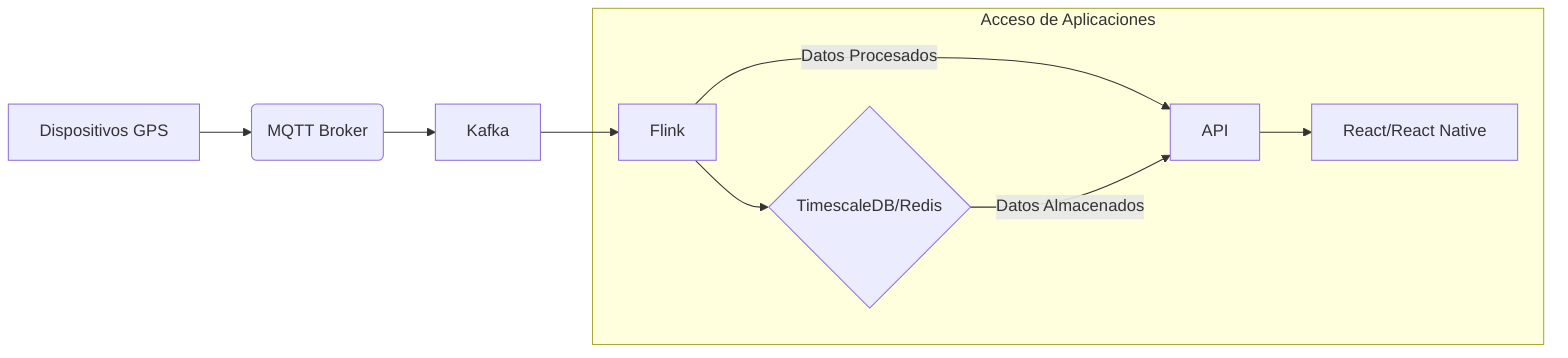 graph LR
    A[Dispositivos GPS] --> B(MQTT Broker)
    B --> C[Kafka]
    C --> D[Flink]
    D --> E{TimescaleDB/Redis}

    subgraph Acceso de Aplicaciones
        D -- Datos Procesados --> F[API]
        E -- Datos Almacenados --> F
        F --> G[React/React Native]
    end